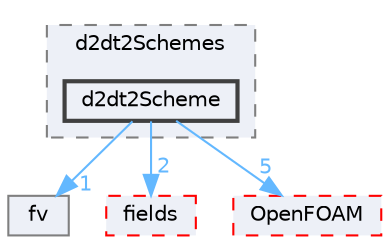 digraph "src/finiteVolume/finiteVolume/d2dt2Schemes/d2dt2Scheme"
{
 // LATEX_PDF_SIZE
  bgcolor="transparent";
  edge [fontname=Helvetica,fontsize=10,labelfontname=Helvetica,labelfontsize=10];
  node [fontname=Helvetica,fontsize=10,shape=box,height=0.2,width=0.4];
  compound=true
  subgraph clusterdir_adc25defcf392e8d3a8e074b114e044e {
    graph [ bgcolor="#edf0f7", pencolor="grey50", label="d2dt2Schemes", fontname=Helvetica,fontsize=10 style="filled,dashed", URL="dir_adc25defcf392e8d3a8e074b114e044e.html",tooltip=""]
  dir_566e44ee4378c14f6df0992d28404359 [label="d2dt2Scheme", fillcolor="#edf0f7", color="grey25", style="filled,bold", URL="dir_566e44ee4378c14f6df0992d28404359.html",tooltip=""];
  }
  dir_0096c9c8cdcbf8f4884c37173134f444 [label="fv", fillcolor="#edf0f7", color="grey50", style="filled", URL="dir_0096c9c8cdcbf8f4884c37173134f444.html",tooltip=""];
  dir_25ab4a83a983f7bb7a38b7f63bb141b7 [label="fields", fillcolor="#edf0f7", color="red", style="filled,dashed", URL="dir_25ab4a83a983f7bb7a38b7f63bb141b7.html",tooltip=""];
  dir_c5473ff19b20e6ec4dfe5c310b3778a8 [label="OpenFOAM", fillcolor="#edf0f7", color="red", style="filled,dashed", URL="dir_c5473ff19b20e6ec4dfe5c310b3778a8.html",tooltip=""];
  dir_566e44ee4378c14f6df0992d28404359->dir_0096c9c8cdcbf8f4884c37173134f444 [headlabel="1", labeldistance=1.5 headhref="dir_000803_001531.html" href="dir_000803_001531.html" color="steelblue1" fontcolor="steelblue1"];
  dir_566e44ee4378c14f6df0992d28404359->dir_25ab4a83a983f7bb7a38b7f63bb141b7 [headlabel="2", labeldistance=1.5 headhref="dir_000803_001332.html" href="dir_000803_001332.html" color="steelblue1" fontcolor="steelblue1"];
  dir_566e44ee4378c14f6df0992d28404359->dir_c5473ff19b20e6ec4dfe5c310b3778a8 [headlabel="5", labeldistance=1.5 headhref="dir_000803_002695.html" href="dir_000803_002695.html" color="steelblue1" fontcolor="steelblue1"];
}
